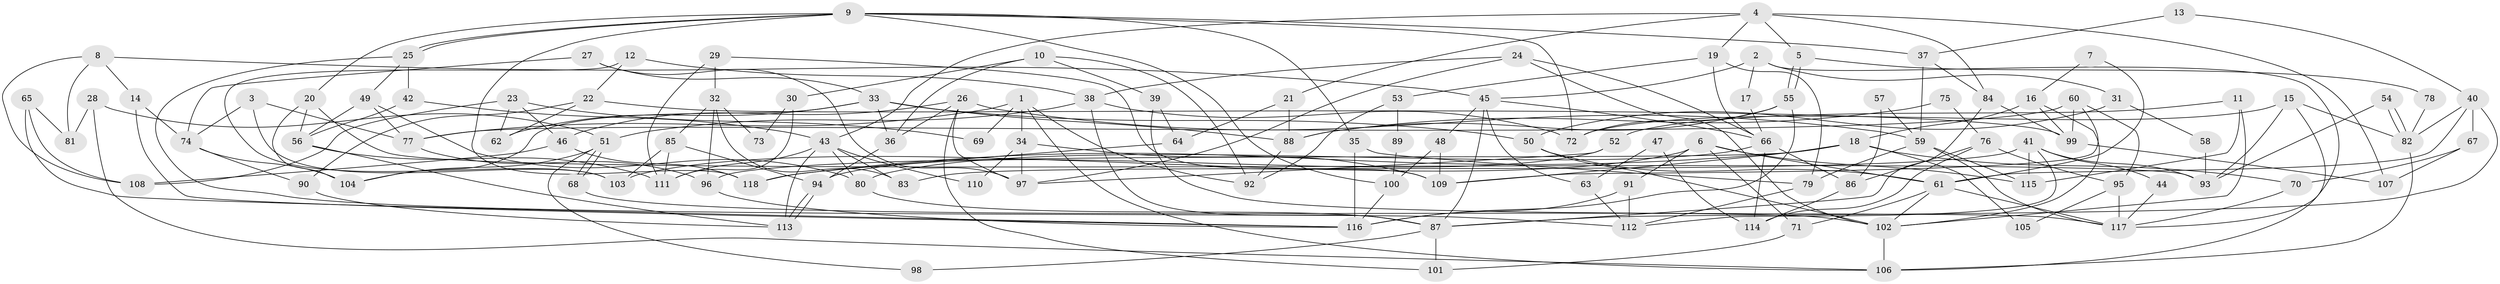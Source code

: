 // coarse degree distribution, {5: 0.14473684210526316, 9: 0.05263157894736842, 3: 0.18421052631578946, 8: 0.039473684210526314, 4: 0.25, 10: 0.05263157894736842, 2: 0.10526315789473684, 6: 0.13157894736842105, 7: 0.039473684210526314}
// Generated by graph-tools (version 1.1) at 2025/41/03/06/25 10:41:55]
// undirected, 118 vertices, 236 edges
graph export_dot {
graph [start="1"]
  node [color=gray90,style=filled];
  1;
  2;
  3;
  4;
  5;
  6;
  7;
  8;
  9;
  10;
  11;
  12;
  13;
  14;
  15;
  16;
  17;
  18;
  19;
  20;
  21;
  22;
  23;
  24;
  25;
  26;
  27;
  28;
  29;
  30;
  31;
  32;
  33;
  34;
  35;
  36;
  37;
  38;
  39;
  40;
  41;
  42;
  43;
  44;
  45;
  46;
  47;
  48;
  49;
  50;
  51;
  52;
  53;
  54;
  55;
  56;
  57;
  58;
  59;
  60;
  61;
  62;
  63;
  64;
  65;
  66;
  67;
  68;
  69;
  70;
  71;
  72;
  73;
  74;
  75;
  76;
  77;
  78;
  79;
  80;
  81;
  82;
  83;
  84;
  85;
  86;
  87;
  88;
  89;
  90;
  91;
  92;
  93;
  94;
  95;
  96;
  97;
  98;
  99;
  100;
  101;
  102;
  103;
  104;
  105;
  106;
  107;
  108;
  109;
  110;
  111;
  112;
  113;
  114;
  115;
  116;
  117;
  118;
  1 -- 106;
  1 -- 77;
  1 -- 34;
  1 -- 69;
  1 -- 92;
  2 -- 45;
  2 -- 117;
  2 -- 17;
  2 -- 31;
  3 -- 103;
  3 -- 77;
  3 -- 74;
  4 -- 84;
  4 -- 43;
  4 -- 5;
  4 -- 19;
  4 -- 21;
  4 -- 107;
  5 -- 55;
  5 -- 55;
  5 -- 78;
  6 -- 61;
  6 -- 115;
  6 -- 71;
  6 -- 91;
  6 -- 103;
  7 -- 16;
  7 -- 61;
  8 -- 45;
  8 -- 14;
  8 -- 81;
  8 -- 108;
  9 -- 35;
  9 -- 25;
  9 -- 25;
  9 -- 20;
  9 -- 37;
  9 -- 72;
  9 -- 100;
  9 -- 118;
  10 -- 39;
  10 -- 36;
  10 -- 30;
  10 -- 92;
  11 -- 102;
  11 -- 115;
  11 -- 52;
  12 -- 103;
  12 -- 38;
  12 -- 22;
  13 -- 37;
  13 -- 40;
  14 -- 116;
  14 -- 74;
  15 -- 82;
  15 -- 72;
  15 -- 93;
  15 -- 106;
  16 -- 18;
  16 -- 99;
  16 -- 102;
  17 -- 66;
  18 -- 118;
  18 -- 96;
  18 -- 70;
  18 -- 105;
  18 -- 109;
  19 -- 79;
  19 -- 53;
  19 -- 66;
  20 -- 104;
  20 -- 56;
  20 -- 93;
  21 -- 88;
  21 -- 64;
  22 -- 90;
  22 -- 62;
  22 -- 99;
  23 -- 46;
  23 -- 108;
  23 -- 62;
  23 -- 69;
  24 -- 102;
  24 -- 97;
  24 -- 38;
  24 -- 66;
  25 -- 112;
  25 -- 42;
  25 -- 49;
  26 -- 36;
  26 -- 101;
  26 -- 46;
  26 -- 59;
  26 -- 97;
  27 -- 33;
  27 -- 97;
  27 -- 74;
  28 -- 106;
  28 -- 51;
  28 -- 81;
  29 -- 109;
  29 -- 111;
  29 -- 32;
  30 -- 111;
  30 -- 73;
  31 -- 50;
  31 -- 58;
  32 -- 85;
  32 -- 73;
  32 -- 83;
  32 -- 96;
  33 -- 88;
  33 -- 62;
  33 -- 36;
  33 -- 50;
  33 -- 104;
  34 -- 109;
  34 -- 97;
  34 -- 110;
  35 -- 116;
  35 -- 79;
  36 -- 94;
  37 -- 59;
  37 -- 84;
  38 -- 51;
  38 -- 72;
  38 -- 87;
  39 -- 117;
  39 -- 64;
  40 -- 82;
  40 -- 87;
  40 -- 61;
  40 -- 67;
  41 -- 93;
  41 -- 83;
  41 -- 44;
  41 -- 112;
  41 -- 115;
  42 -- 43;
  42 -- 56;
  43 -- 113;
  43 -- 80;
  43 -- 83;
  43 -- 110;
  43 -- 111;
  44 -- 117;
  45 -- 66;
  45 -- 87;
  45 -- 48;
  45 -- 63;
  46 -- 108;
  46 -- 118;
  47 -- 114;
  47 -- 63;
  48 -- 100;
  48 -- 109;
  49 -- 56;
  49 -- 77;
  49 -- 80;
  50 -- 102;
  50 -- 61;
  51 -- 68;
  51 -- 68;
  51 -- 104;
  51 -- 98;
  52 -- 97;
  52 -- 94;
  53 -- 92;
  53 -- 89;
  54 -- 82;
  54 -- 82;
  54 -- 93;
  55 -- 72;
  55 -- 88;
  55 -- 116;
  56 -- 111;
  56 -- 113;
  57 -- 86;
  57 -- 59;
  58 -- 93;
  59 -- 117;
  59 -- 79;
  59 -- 115;
  60 -- 109;
  60 -- 99;
  60 -- 77;
  60 -- 95;
  61 -- 71;
  61 -- 102;
  61 -- 117;
  63 -- 112;
  64 -- 118;
  65 -- 81;
  65 -- 116;
  65 -- 108;
  66 -- 80;
  66 -- 86;
  66 -- 114;
  67 -- 107;
  67 -- 70;
  68 -- 102;
  70 -- 117;
  71 -- 101;
  74 -- 90;
  74 -- 104;
  75 -- 76;
  75 -- 88;
  76 -- 86;
  76 -- 95;
  76 -- 114;
  77 -- 96;
  78 -- 82;
  79 -- 112;
  80 -- 87;
  82 -- 106;
  84 -- 87;
  84 -- 99;
  85 -- 111;
  85 -- 94;
  85 -- 103;
  86 -- 114;
  87 -- 98;
  87 -- 101;
  88 -- 92;
  89 -- 100;
  90 -- 113;
  91 -- 116;
  91 -- 112;
  94 -- 113;
  94 -- 113;
  95 -- 117;
  95 -- 105;
  96 -- 116;
  99 -- 107;
  100 -- 116;
  102 -- 106;
}
